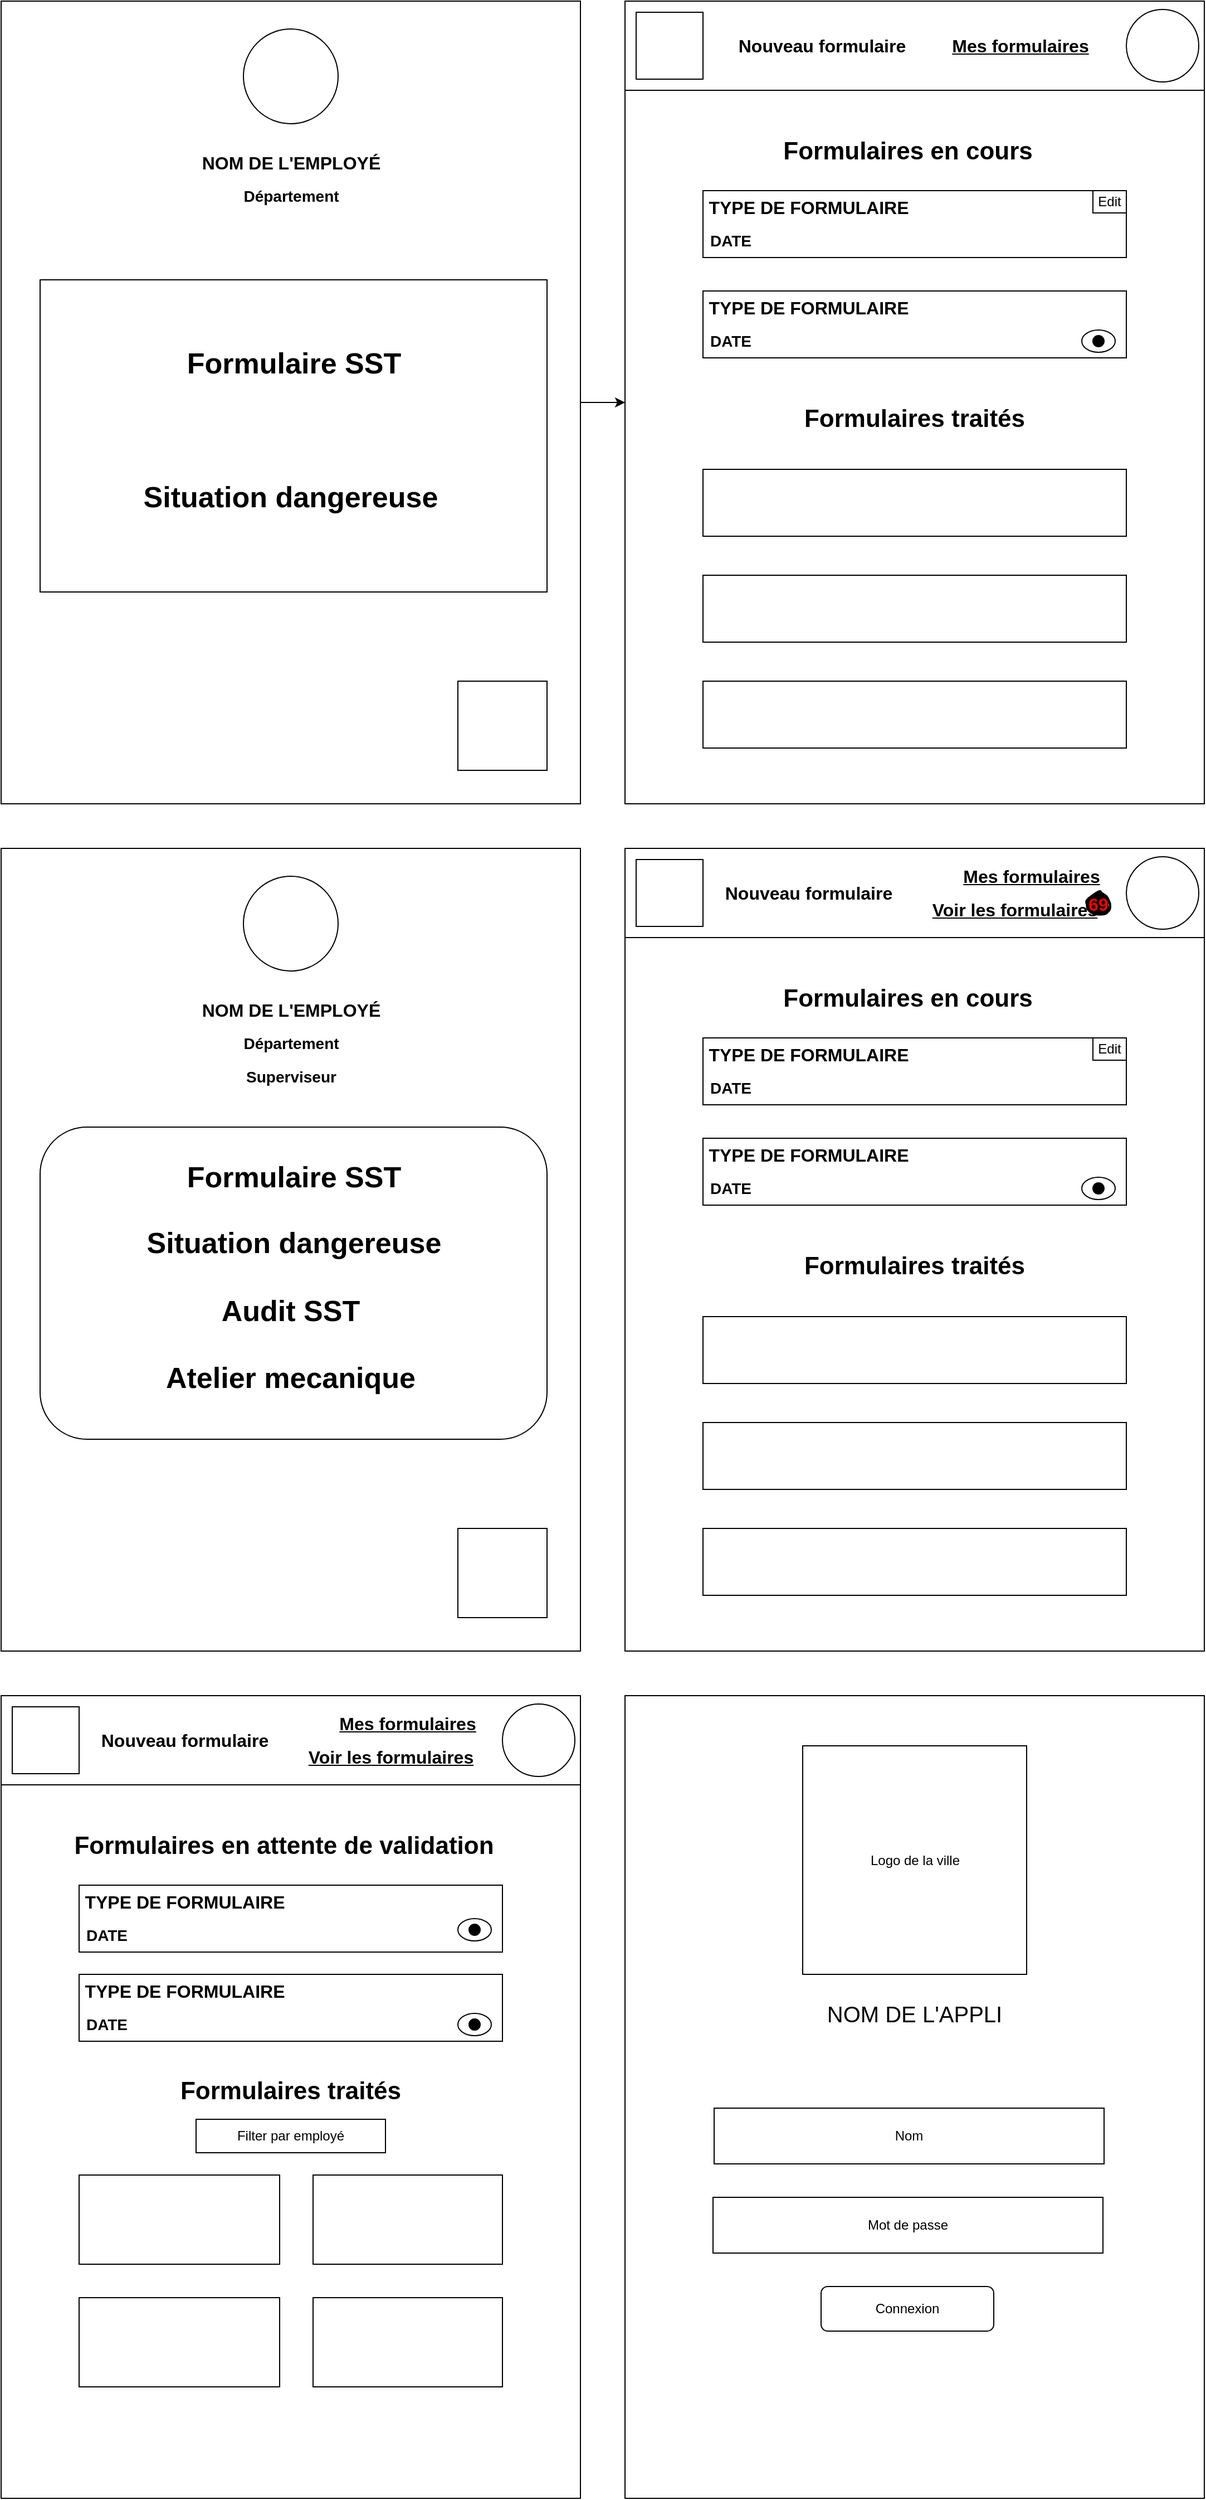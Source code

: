 <mxfile version="21.7.1" type="device">
  <diagram name="Page-1" id="rF3ic9L3tmUvZqyllj0X">
    <mxGraphModel dx="2206" dy="755" grid="1" gridSize="10" guides="1" tooltips="1" connect="1" arrows="1" fold="1" page="1" pageScale="1" pageWidth="827" pageHeight="1169" math="0" shadow="0">
      <root>
        <mxCell id="0" />
        <mxCell id="1" parent="0" />
        <mxCell id="rFzXL_AmPtJuBJT3guuf-39" style="edgeStyle=orthogonalEdgeStyle;rounded=0;orthogonalLoop=1;jettySize=auto;html=1;entryX=0;entryY=0.5;entryDx=0;entryDy=0;fontSize=24;fontStyle=0" edge="1" parent="1" source="rFzXL_AmPtJuBJT3guuf-16" target="rFzXL_AmPtJuBJT3guuf-1">
          <mxGeometry relative="1" as="geometry" />
        </mxCell>
        <mxCell id="rFzXL_AmPtJuBJT3guuf-16" value="" style="rounded=0;whiteSpace=wrap;html=1;" vertex="1" parent="1">
          <mxGeometry x="-400" y="40" width="520" height="720" as="geometry" />
        </mxCell>
        <mxCell id="rFzXL_AmPtJuBJT3guuf-30" value="" style="rounded=0;whiteSpace=wrap;html=1;" vertex="1" parent="1">
          <mxGeometry x="-365" y="290" width="455" height="280" as="geometry" />
        </mxCell>
        <mxCell id="rFzXL_AmPtJuBJT3guuf-1" value="" style="rounded=0;whiteSpace=wrap;html=1;" vertex="1" parent="1">
          <mxGeometry x="160" y="40" width="520" height="720" as="geometry" />
        </mxCell>
        <mxCell id="rFzXL_AmPtJuBJT3guuf-2" value="" style="rounded=0;whiteSpace=wrap;html=1;" vertex="1" parent="1">
          <mxGeometry x="160" y="40" width="520" height="80" as="geometry" />
        </mxCell>
        <mxCell id="rFzXL_AmPtJuBJT3guuf-3" value="" style="ellipse;whiteSpace=wrap;html=1;aspect=fixed;" vertex="1" parent="1">
          <mxGeometry x="610" y="47.5" width="65" height="65" as="geometry" />
        </mxCell>
        <mxCell id="rFzXL_AmPtJuBJT3guuf-4" value="" style="rounded=0;whiteSpace=wrap;html=1;" vertex="1" parent="1">
          <mxGeometry x="170" y="50" width="60" height="60" as="geometry" />
        </mxCell>
        <mxCell id="rFzXL_AmPtJuBJT3guuf-5" value="Mes formulaires" style="text;html=1;strokeColor=none;fillColor=none;align=center;verticalAlign=middle;whiteSpace=wrap;rounded=0;fontSize=16;fontStyle=5" vertex="1" parent="1">
          <mxGeometry x="450" y="65" width="130" height="30" as="geometry" />
        </mxCell>
        <mxCell id="rFzXL_AmPtJuBJT3guuf-6" value="Nouveau formulaire" style="text;html=1;strokeColor=none;fillColor=none;align=center;verticalAlign=middle;whiteSpace=wrap;rounded=0;fontSize=16;fontStyle=1" vertex="1" parent="1">
          <mxGeometry x="260" y="65" width="154" height="30" as="geometry" />
        </mxCell>
        <mxCell id="rFzXL_AmPtJuBJT3guuf-7" value="" style="rounded=0;whiteSpace=wrap;html=1;" vertex="1" parent="1">
          <mxGeometry x="230" y="210" width="380" height="60" as="geometry" />
        </mxCell>
        <mxCell id="rFzXL_AmPtJuBJT3guuf-8" value="" style="rounded=0;whiteSpace=wrap;html=1;" vertex="1" parent="1">
          <mxGeometry x="230" y="300" width="380" height="60" as="geometry" />
        </mxCell>
        <mxCell id="rFzXL_AmPtJuBJT3guuf-9" value="&lt;b style=&quot;font-size: 22px;&quot;&gt;Formulaires en cours&lt;/b&gt;" style="text;html=1;strokeColor=none;fillColor=none;align=center;verticalAlign=middle;whiteSpace=wrap;rounded=0;fontSize=22;" vertex="1" parent="1">
          <mxGeometry x="179" y="150" width="470" height="50" as="geometry" />
        </mxCell>
        <mxCell id="rFzXL_AmPtJuBJT3guuf-10" value="&lt;b style=&quot;font-size: 22px;&quot;&gt;Formulaires traités&lt;/b&gt;" style="text;html=1;strokeColor=none;fillColor=none;align=center;verticalAlign=middle;whiteSpace=wrap;rounded=0;fontSize=22;" vertex="1" parent="1">
          <mxGeometry x="290" y="390" width="260" height="50" as="geometry" />
        </mxCell>
        <mxCell id="rFzXL_AmPtJuBJT3guuf-11" value="" style="rounded=0;whiteSpace=wrap;html=1;" vertex="1" parent="1">
          <mxGeometry x="230" y="460" width="380" height="60" as="geometry" />
        </mxCell>
        <mxCell id="rFzXL_AmPtJuBJT3guuf-12" value="" style="rounded=0;whiteSpace=wrap;html=1;" vertex="1" parent="1">
          <mxGeometry x="230" y="555" width="380" height="60" as="geometry" />
        </mxCell>
        <mxCell id="rFzXL_AmPtJuBJT3guuf-13" value="" style="rounded=0;whiteSpace=wrap;html=1;" vertex="1" parent="1">
          <mxGeometry x="230" y="650" width="380" height="60" as="geometry" />
        </mxCell>
        <mxCell id="rFzXL_AmPtJuBJT3guuf-22" value="" style="rounded=0;whiteSpace=wrap;html=1;" vertex="1" parent="1">
          <mxGeometry x="10" y="650" width="80" height="80" as="geometry" />
        </mxCell>
        <mxCell id="rFzXL_AmPtJuBJT3guuf-23" value="" style="ellipse;whiteSpace=wrap;html=1;aspect=fixed;" vertex="1" parent="1">
          <mxGeometry x="-182.5" y="65" width="85" height="85" as="geometry" />
        </mxCell>
        <mxCell id="rFzXL_AmPtJuBJT3guuf-26" value="Formulaire SST" style="text;html=1;strokeColor=none;fillColor=none;align=center;verticalAlign=middle;whiteSpace=wrap;rounded=0;fontSize=26;fontStyle=1" vertex="1" parent="1">
          <mxGeometry x="-347.5" y="350" width="420" height="30" as="geometry" />
        </mxCell>
        <mxCell id="rFzXL_AmPtJuBJT3guuf-29" value="Situation dangereuse" style="text;html=1;strokeColor=none;fillColor=none;align=center;verticalAlign=middle;whiteSpace=wrap;rounded=0;fontSize=26;fontStyle=1" vertex="1" parent="1">
          <mxGeometry x="-350" y="470" width="420" height="30" as="geometry" />
        </mxCell>
        <mxCell id="rFzXL_AmPtJuBJT3guuf-37" value="NOM DE L&#39;EMPLOYÉ" style="text;html=1;strokeColor=none;fillColor=none;align=center;verticalAlign=middle;whiteSpace=wrap;rounded=0;fontSize=16;fontStyle=1" vertex="1" parent="1">
          <mxGeometry x="-246.25" y="170" width="212.5" height="30" as="geometry" />
        </mxCell>
        <mxCell id="rFzXL_AmPtJuBJT3guuf-38" value="Département" style="text;html=1;strokeColor=none;fillColor=none;align=center;verticalAlign=middle;whiteSpace=wrap;rounded=0;fontSize=14;fontStyle=1" vertex="1" parent="1">
          <mxGeometry x="-246.25" y="200" width="212.5" height="30" as="geometry" />
        </mxCell>
        <mxCell id="rFzXL_AmPtJuBJT3guuf-40" value="" style="rounded=0;whiteSpace=wrap;html=1;" vertex="1" parent="1">
          <mxGeometry x="-400" y="800" width="520" height="720" as="geometry" />
        </mxCell>
        <mxCell id="rFzXL_AmPtJuBJT3guuf-41" value="" style="rounded=1;whiteSpace=wrap;html=1;" vertex="1" parent="1">
          <mxGeometry x="-365" y="1050" width="455" height="280" as="geometry" />
        </mxCell>
        <mxCell id="rFzXL_AmPtJuBJT3guuf-42" value="" style="rounded=0;whiteSpace=wrap;html=1;" vertex="1" parent="1">
          <mxGeometry x="10" y="1410" width="80" height="80" as="geometry" />
        </mxCell>
        <mxCell id="rFzXL_AmPtJuBJT3guuf-43" value="" style="ellipse;whiteSpace=wrap;html=1;aspect=fixed;" vertex="1" parent="1">
          <mxGeometry x="-182.5" y="825" width="85" height="85" as="geometry" />
        </mxCell>
        <mxCell id="rFzXL_AmPtJuBJT3guuf-44" value="Formulaire SST" style="text;html=1;strokeColor=none;fillColor=none;align=center;verticalAlign=middle;whiteSpace=wrap;rounded=0;fontSize=26;fontStyle=1" vertex="1" parent="1">
          <mxGeometry x="-347.5" y="1080" width="420" height="30" as="geometry" />
        </mxCell>
        <mxCell id="rFzXL_AmPtJuBJT3guuf-45" value="Situation dangereuse" style="text;html=1;strokeColor=none;fillColor=none;align=center;verticalAlign=middle;whiteSpace=wrap;rounded=0;fontSize=26;fontStyle=1" vertex="1" parent="1">
          <mxGeometry x="-347.5" y="1139" width="420" height="30" as="geometry" />
        </mxCell>
        <mxCell id="rFzXL_AmPtJuBJT3guuf-46" value="NOM DE L&#39;EMPLOYÉ" style="text;html=1;strokeColor=none;fillColor=none;align=center;verticalAlign=middle;whiteSpace=wrap;rounded=0;fontSize=16;fontStyle=1" vertex="1" parent="1">
          <mxGeometry x="-246.25" y="930" width="212.5" height="30" as="geometry" />
        </mxCell>
        <mxCell id="rFzXL_AmPtJuBJT3guuf-47" value="Département" style="text;html=1;strokeColor=none;fillColor=none;align=center;verticalAlign=middle;whiteSpace=wrap;rounded=0;fontSize=14;fontStyle=1" vertex="1" parent="1">
          <mxGeometry x="-246.25" y="960" width="212.5" height="30" as="geometry" />
        </mxCell>
        <mxCell id="rFzXL_AmPtJuBJT3guuf-48" value="Audit SST" style="text;html=1;strokeColor=none;fillColor=none;align=center;verticalAlign=middle;whiteSpace=wrap;rounded=0;fontSize=26;fontStyle=1" vertex="1" parent="1">
          <mxGeometry x="-350" y="1200" width="420" height="30" as="geometry" />
        </mxCell>
        <mxCell id="rFzXL_AmPtJuBJT3guuf-49" value="Atelier mecanique" style="text;html=1;strokeColor=none;fillColor=none;align=center;verticalAlign=middle;whiteSpace=wrap;rounded=0;fontSize=26;fontStyle=1" vertex="1" parent="1">
          <mxGeometry x="-350" y="1260" width="420" height="30" as="geometry" />
        </mxCell>
        <mxCell id="rFzXL_AmPtJuBJT3guuf-50" value="Superviseur" style="text;html=1;strokeColor=none;fillColor=none;align=center;verticalAlign=middle;whiteSpace=wrap;rounded=0;fontSize=14;fontStyle=1" vertex="1" parent="1">
          <mxGeometry x="-246.25" y="990" width="212.5" height="30" as="geometry" />
        </mxCell>
        <mxCell id="rFzXL_AmPtJuBJT3guuf-51" value="Edit" style="rounded=0;whiteSpace=wrap;html=1;" vertex="1" parent="1">
          <mxGeometry x="580" y="210" width="30" height="20" as="geometry" />
        </mxCell>
        <mxCell id="rFzXL_AmPtJuBJT3guuf-52" value="&lt;div style=&quot;text-align: justify; font-size: 16px;&quot;&gt;&lt;b style=&quot;background-color: initial; font-size: 16px;&quot;&gt;TYPE DE FORMULAIRE&lt;/b&gt;&lt;/div&gt;&lt;div style=&quot;text-align: justify; font-size: 16px;&quot;&gt;&lt;/div&gt;" style="text;html=1;strokeColor=none;fillColor=none;align=center;verticalAlign=middle;whiteSpace=wrap;rounded=0;fontSize=16;" vertex="1" parent="1">
          <mxGeometry x="230" y="210" width="190" height="30" as="geometry" />
        </mxCell>
        <mxCell id="rFzXL_AmPtJuBJT3guuf-53" value="&lt;div style=&quot;text-align: justify; font-size: 14px;&quot;&gt;&lt;b style=&quot;background-color: initial; font-size: 14px;&quot;&gt;DATE&lt;/b&gt;&lt;/div&gt;&lt;div style=&quot;text-align: justify; font-size: 14px;&quot;&gt;&lt;/div&gt;" style="text;html=1;strokeColor=none;fillColor=none;align=center;verticalAlign=middle;whiteSpace=wrap;rounded=0;fontSize=14;" vertex="1" parent="1">
          <mxGeometry x="230" y="240" width="50" height="30" as="geometry" />
        </mxCell>
        <mxCell id="rFzXL_AmPtJuBJT3guuf-54" value="&lt;div style=&quot;text-align: justify; font-size: 16px;&quot;&gt;&lt;b style=&quot;background-color: initial; font-size: 16px;&quot;&gt;TYPE DE FORMULAIRE&lt;/b&gt;&lt;/div&gt;&lt;div style=&quot;text-align: justify; font-size: 16px;&quot;&gt;&lt;/div&gt;" style="text;html=1;strokeColor=none;fillColor=none;align=center;verticalAlign=middle;whiteSpace=wrap;rounded=0;fontSize=16;" vertex="1" parent="1">
          <mxGeometry x="230" y="300" width="190" height="30" as="geometry" />
        </mxCell>
        <mxCell id="rFzXL_AmPtJuBJT3guuf-55" value="&lt;div style=&quot;text-align: justify; font-size: 14px;&quot;&gt;&lt;b style=&quot;background-color: initial; font-size: 14px;&quot;&gt;DATE&lt;/b&gt;&lt;/div&gt;&lt;div style=&quot;text-align: justify; font-size: 14px;&quot;&gt;&lt;/div&gt;" style="text;html=1;strokeColor=none;fillColor=none;align=center;verticalAlign=middle;whiteSpace=wrap;rounded=0;fontSize=14;" vertex="1" parent="1">
          <mxGeometry x="230" y="330" width="50" height="30" as="geometry" />
        </mxCell>
        <mxCell id="rFzXL_AmPtJuBJT3guuf-56" value="" style="ellipse;whiteSpace=wrap;html=1;" vertex="1" parent="1">
          <mxGeometry x="570" y="335" width="30" height="20" as="geometry" />
        </mxCell>
        <mxCell id="rFzXL_AmPtJuBJT3guuf-57" value="" style="ellipse;whiteSpace=wrap;html=1;aspect=fixed;fillColor=#000000;" vertex="1" parent="1">
          <mxGeometry x="580" y="340" width="10" height="10" as="geometry" />
        </mxCell>
        <mxCell id="rFzXL_AmPtJuBJT3guuf-60" value="" style="rounded=0;whiteSpace=wrap;html=1;" vertex="1" parent="1">
          <mxGeometry x="160" y="800" width="520" height="720" as="geometry" />
        </mxCell>
        <mxCell id="rFzXL_AmPtJuBJT3guuf-61" value="" style="rounded=0;whiteSpace=wrap;html=1;" vertex="1" parent="1">
          <mxGeometry x="160" y="800" width="520" height="80" as="geometry" />
        </mxCell>
        <mxCell id="rFzXL_AmPtJuBJT3guuf-62" value="" style="ellipse;whiteSpace=wrap;html=1;aspect=fixed;" vertex="1" parent="1">
          <mxGeometry x="610" y="807.5" width="65" height="65" as="geometry" />
        </mxCell>
        <mxCell id="rFzXL_AmPtJuBJT3guuf-63" value="" style="rounded=0;whiteSpace=wrap;html=1;" vertex="1" parent="1">
          <mxGeometry x="170" y="810" width="60" height="60" as="geometry" />
        </mxCell>
        <mxCell id="rFzXL_AmPtJuBJT3guuf-64" value="Mes formulaires" style="text;html=1;strokeColor=none;fillColor=none;align=center;verticalAlign=middle;whiteSpace=wrap;rounded=0;fontSize=16;fontStyle=5" vertex="1" parent="1">
          <mxGeometry x="460" y="810" width="130" height="30" as="geometry" />
        </mxCell>
        <mxCell id="rFzXL_AmPtJuBJT3guuf-65" value="Nouveau formulaire" style="text;html=1;strokeColor=none;fillColor=none;align=center;verticalAlign=middle;whiteSpace=wrap;rounded=0;fontSize=16;fontStyle=1" vertex="1" parent="1">
          <mxGeometry x="248" y="825" width="154" height="30" as="geometry" />
        </mxCell>
        <mxCell id="rFzXL_AmPtJuBJT3guuf-66" value="" style="rounded=0;whiteSpace=wrap;html=1;" vertex="1" parent="1">
          <mxGeometry x="230" y="970" width="380" height="60" as="geometry" />
        </mxCell>
        <mxCell id="rFzXL_AmPtJuBJT3guuf-67" value="" style="rounded=0;whiteSpace=wrap;html=1;" vertex="1" parent="1">
          <mxGeometry x="230" y="1060" width="380" height="60" as="geometry" />
        </mxCell>
        <mxCell id="rFzXL_AmPtJuBJT3guuf-68" value="&lt;b style=&quot;font-size: 22px;&quot;&gt;Formulaires en cours&lt;/b&gt;" style="text;html=1;strokeColor=none;fillColor=none;align=center;verticalAlign=middle;whiteSpace=wrap;rounded=0;fontSize=22;" vertex="1" parent="1">
          <mxGeometry x="179" y="910" width="470" height="50" as="geometry" />
        </mxCell>
        <mxCell id="rFzXL_AmPtJuBJT3guuf-69" value="&lt;b style=&quot;font-size: 22px;&quot;&gt;Formulaires traités&lt;/b&gt;" style="text;html=1;strokeColor=none;fillColor=none;align=center;verticalAlign=middle;whiteSpace=wrap;rounded=0;fontSize=22;" vertex="1" parent="1">
          <mxGeometry x="290" y="1150" width="260" height="50" as="geometry" />
        </mxCell>
        <mxCell id="rFzXL_AmPtJuBJT3guuf-70" value="" style="rounded=0;whiteSpace=wrap;html=1;" vertex="1" parent="1">
          <mxGeometry x="230" y="1220" width="380" height="60" as="geometry" />
        </mxCell>
        <mxCell id="rFzXL_AmPtJuBJT3guuf-71" value="" style="rounded=0;whiteSpace=wrap;html=1;" vertex="1" parent="1">
          <mxGeometry x="230" y="1315" width="380" height="60" as="geometry" />
        </mxCell>
        <mxCell id="rFzXL_AmPtJuBJT3guuf-72" value="" style="rounded=0;whiteSpace=wrap;html=1;" vertex="1" parent="1">
          <mxGeometry x="230" y="1410" width="380" height="60" as="geometry" />
        </mxCell>
        <mxCell id="rFzXL_AmPtJuBJT3guuf-73" value="Edit" style="rounded=0;whiteSpace=wrap;html=1;" vertex="1" parent="1">
          <mxGeometry x="580" y="970" width="30" height="20" as="geometry" />
        </mxCell>
        <mxCell id="rFzXL_AmPtJuBJT3guuf-74" value="&lt;div style=&quot;text-align: justify; font-size: 16px;&quot;&gt;&lt;b style=&quot;background-color: initial; font-size: 16px;&quot;&gt;TYPE DE FORMULAIRE&lt;/b&gt;&lt;/div&gt;&lt;div style=&quot;text-align: justify; font-size: 16px;&quot;&gt;&lt;/div&gt;" style="text;html=1;strokeColor=none;fillColor=none;align=center;verticalAlign=middle;whiteSpace=wrap;rounded=0;fontSize=16;" vertex="1" parent="1">
          <mxGeometry x="230" y="970" width="190" height="30" as="geometry" />
        </mxCell>
        <mxCell id="rFzXL_AmPtJuBJT3guuf-75" value="&lt;div style=&quot;text-align: justify; font-size: 14px;&quot;&gt;&lt;b style=&quot;background-color: initial; font-size: 14px;&quot;&gt;DATE&lt;/b&gt;&lt;/div&gt;&lt;div style=&quot;text-align: justify; font-size: 14px;&quot;&gt;&lt;/div&gt;" style="text;html=1;strokeColor=none;fillColor=none;align=center;verticalAlign=middle;whiteSpace=wrap;rounded=0;fontSize=14;" vertex="1" parent="1">
          <mxGeometry x="230" y="1000" width="50" height="30" as="geometry" />
        </mxCell>
        <mxCell id="rFzXL_AmPtJuBJT3guuf-76" value="&lt;div style=&quot;text-align: justify; font-size: 16px;&quot;&gt;&lt;b style=&quot;background-color: initial; font-size: 16px;&quot;&gt;TYPE DE FORMULAIRE&lt;/b&gt;&lt;/div&gt;&lt;div style=&quot;text-align: justify; font-size: 16px;&quot;&gt;&lt;/div&gt;" style="text;html=1;strokeColor=none;fillColor=none;align=center;verticalAlign=middle;whiteSpace=wrap;rounded=0;fontSize=16;" vertex="1" parent="1">
          <mxGeometry x="230" y="1060" width="190" height="30" as="geometry" />
        </mxCell>
        <mxCell id="rFzXL_AmPtJuBJT3guuf-77" value="&lt;div style=&quot;text-align: justify; font-size: 14px;&quot;&gt;&lt;b style=&quot;background-color: initial; font-size: 14px;&quot;&gt;DATE&lt;/b&gt;&lt;/div&gt;&lt;div style=&quot;text-align: justify; font-size: 14px;&quot;&gt;&lt;/div&gt;" style="text;html=1;strokeColor=none;fillColor=none;align=center;verticalAlign=middle;whiteSpace=wrap;rounded=0;fontSize=14;" vertex="1" parent="1">
          <mxGeometry x="230" y="1090" width="50" height="30" as="geometry" />
        </mxCell>
        <mxCell id="rFzXL_AmPtJuBJT3guuf-78" value="" style="ellipse;whiteSpace=wrap;html=1;" vertex="1" parent="1">
          <mxGeometry x="570" y="1095" width="30" height="20" as="geometry" />
        </mxCell>
        <mxCell id="rFzXL_AmPtJuBJT3guuf-79" value="" style="ellipse;whiteSpace=wrap;html=1;aspect=fixed;fillColor=#000000;" vertex="1" parent="1">
          <mxGeometry x="580" y="1100" width="10" height="10" as="geometry" />
        </mxCell>
        <mxCell id="rFzXL_AmPtJuBJT3guuf-80" value="Voir les formulaires" style="text;html=1;strokeColor=none;fillColor=none;align=center;verticalAlign=middle;whiteSpace=wrap;rounded=0;fontSize=16;fontStyle=5" vertex="1" parent="1">
          <mxGeometry x="430" y="840" width="160" height="30" as="geometry" />
        </mxCell>
        <mxCell id="rFzXL_AmPtJuBJT3guuf-81" value="" style="ellipse;whiteSpace=wrap;html=1;strokeWidth=2;fillWeight=2;hachureGap=8;fillColor=#000000;fillStyle=solid;sketch=1;" vertex="1" parent="1">
          <mxGeometry x="575" y="840" width="20" height="20" as="geometry" />
        </mxCell>
        <mxCell id="rFzXL_AmPtJuBJT3guuf-82" value="69" style="text;html=1;strokeColor=none;fillColor=none;align=center;verticalAlign=middle;whiteSpace=wrap;rounded=0;fontColor=#FF0000;fontStyle=1;fontSize=16;" vertex="1" parent="1">
          <mxGeometry x="555" y="835" width="60" height="30" as="geometry" />
        </mxCell>
        <mxCell id="rFzXL_AmPtJuBJT3guuf-105" value="" style="rounded=0;whiteSpace=wrap;html=1;" vertex="1" parent="1">
          <mxGeometry x="-400" y="1560" width="520" height="720" as="geometry" />
        </mxCell>
        <mxCell id="rFzXL_AmPtJuBJT3guuf-106" value="" style="rounded=0;whiteSpace=wrap;html=1;" vertex="1" parent="1">
          <mxGeometry x="-400" y="1560" width="520" height="80" as="geometry" />
        </mxCell>
        <mxCell id="rFzXL_AmPtJuBJT3guuf-107" value="" style="ellipse;whiteSpace=wrap;html=1;aspect=fixed;" vertex="1" parent="1">
          <mxGeometry x="50" y="1567.5" width="65" height="65" as="geometry" />
        </mxCell>
        <mxCell id="rFzXL_AmPtJuBJT3guuf-108" value="" style="rounded=0;whiteSpace=wrap;html=1;" vertex="1" parent="1">
          <mxGeometry x="-390" y="1570" width="60" height="60" as="geometry" />
        </mxCell>
        <mxCell id="rFzXL_AmPtJuBJT3guuf-109" value="Mes formulaires" style="text;html=1;strokeColor=none;fillColor=none;align=center;verticalAlign=middle;whiteSpace=wrap;rounded=0;fontSize=16;fontStyle=5" vertex="1" parent="1">
          <mxGeometry x="-100" y="1570" width="130" height="30" as="geometry" />
        </mxCell>
        <mxCell id="rFzXL_AmPtJuBJT3guuf-110" value="Nouveau formulaire" style="text;html=1;strokeColor=none;fillColor=none;align=center;verticalAlign=middle;whiteSpace=wrap;rounded=0;fontSize=16;fontStyle=1" vertex="1" parent="1">
          <mxGeometry x="-312" y="1585" width="154" height="30" as="geometry" />
        </mxCell>
        <mxCell id="rFzXL_AmPtJuBJT3guuf-111" value="" style="rounded=0;whiteSpace=wrap;html=1;" vertex="1" parent="1">
          <mxGeometry x="-330" y="1730" width="380" height="60" as="geometry" />
        </mxCell>
        <mxCell id="rFzXL_AmPtJuBJT3guuf-113" value="&lt;b style=&quot;font-size: 22px;&quot;&gt;Formulaires en attente de validation&lt;/b&gt;" style="text;html=1;strokeColor=none;fillColor=none;align=center;verticalAlign=middle;whiteSpace=wrap;rounded=0;fontSize=22;" vertex="1" parent="1">
          <mxGeometry x="-381" y="1670" width="470" height="50" as="geometry" />
        </mxCell>
        <mxCell id="rFzXL_AmPtJuBJT3guuf-114" value="&lt;b style=&quot;font-size: 22px;&quot;&gt;Formulaires traités&lt;/b&gt;" style="text;html=1;strokeColor=none;fillColor=none;align=center;verticalAlign=middle;whiteSpace=wrap;rounded=0;fontSize=22;" vertex="1" parent="1">
          <mxGeometry x="-270" y="1890" width="260" height="50" as="geometry" />
        </mxCell>
        <mxCell id="rFzXL_AmPtJuBJT3guuf-115" value="" style="rounded=0;whiteSpace=wrap;html=1;" vertex="1" parent="1">
          <mxGeometry x="-330" y="1990" width="180" height="80" as="geometry" />
        </mxCell>
        <mxCell id="rFzXL_AmPtJuBJT3guuf-116" value="" style="rounded=0;whiteSpace=wrap;html=1;" vertex="1" parent="1">
          <mxGeometry x="-120" y="2100" width="170" height="80" as="geometry" />
        </mxCell>
        <mxCell id="rFzXL_AmPtJuBJT3guuf-117" value="" style="rounded=0;whiteSpace=wrap;html=1;" vertex="1" parent="1">
          <mxGeometry x="-330" y="2100" width="180" height="80" as="geometry" />
        </mxCell>
        <mxCell id="rFzXL_AmPtJuBJT3guuf-119" value="&lt;div style=&quot;text-align: justify; font-size: 16px;&quot;&gt;&lt;b style=&quot;background-color: initial; font-size: 16px;&quot;&gt;TYPE DE FORMULAIRE&lt;/b&gt;&lt;/div&gt;&lt;div style=&quot;text-align: justify; font-size: 16px;&quot;&gt;&lt;/div&gt;" style="text;html=1;strokeColor=none;fillColor=none;align=center;verticalAlign=middle;whiteSpace=wrap;rounded=0;fontSize=16;" vertex="1" parent="1">
          <mxGeometry x="-330" y="1730" width="190" height="30" as="geometry" />
        </mxCell>
        <mxCell id="rFzXL_AmPtJuBJT3guuf-120" value="&lt;div style=&quot;text-align: justify; font-size: 14px;&quot;&gt;&lt;b style=&quot;background-color: initial; font-size: 14px;&quot;&gt;DATE&lt;/b&gt;&lt;/div&gt;&lt;div style=&quot;text-align: justify; font-size: 14px;&quot;&gt;&lt;/div&gt;" style="text;html=1;strokeColor=none;fillColor=none;align=center;verticalAlign=middle;whiteSpace=wrap;rounded=0;fontSize=14;" vertex="1" parent="1">
          <mxGeometry x="-330" y="1760" width="50" height="30" as="geometry" />
        </mxCell>
        <mxCell id="rFzXL_AmPtJuBJT3guuf-125" value="Voir les formulaires" style="text;html=1;strokeColor=none;fillColor=none;align=center;verticalAlign=middle;whiteSpace=wrap;rounded=0;fontSize=16;fontStyle=5" vertex="1" parent="1">
          <mxGeometry x="-130" y="1600" width="160" height="30" as="geometry" />
        </mxCell>
        <mxCell id="rFzXL_AmPtJuBJT3guuf-129" value="" style="rounded=0;whiteSpace=wrap;html=1;" vertex="1" parent="1">
          <mxGeometry x="-330" y="1810" width="380" height="60" as="geometry" />
        </mxCell>
        <mxCell id="rFzXL_AmPtJuBJT3guuf-131" value="&lt;div style=&quot;text-align: justify; font-size: 16px;&quot;&gt;&lt;b style=&quot;background-color: initial; font-size: 16px;&quot;&gt;TYPE DE FORMULAIRE&lt;/b&gt;&lt;/div&gt;&lt;div style=&quot;text-align: justify; font-size: 16px;&quot;&gt;&lt;/div&gt;" style="text;html=1;strokeColor=none;fillColor=none;align=center;verticalAlign=middle;whiteSpace=wrap;rounded=0;fontSize=16;" vertex="1" parent="1">
          <mxGeometry x="-330" y="1810" width="190" height="30" as="geometry" />
        </mxCell>
        <mxCell id="rFzXL_AmPtJuBJT3guuf-132" value="&lt;div style=&quot;text-align: justify; font-size: 14px;&quot;&gt;&lt;b style=&quot;background-color: initial; font-size: 14px;&quot;&gt;DATE&lt;/b&gt;&lt;/div&gt;&lt;div style=&quot;text-align: justify; font-size: 14px;&quot;&gt;&lt;/div&gt;" style="text;html=1;strokeColor=none;fillColor=none;align=center;verticalAlign=middle;whiteSpace=wrap;rounded=0;fontSize=14;" vertex="1" parent="1">
          <mxGeometry x="-330" y="1840" width="50" height="30" as="geometry" />
        </mxCell>
        <mxCell id="rFzXL_AmPtJuBJT3guuf-134" value="" style="rounded=0;whiteSpace=wrap;html=1;" vertex="1" parent="1">
          <mxGeometry x="-120" y="1990" width="170" height="80" as="geometry" />
        </mxCell>
        <mxCell id="rFzXL_AmPtJuBJT3guuf-135" value="Filter par employé" style="rounded=0;whiteSpace=wrap;html=1;" vertex="1" parent="1">
          <mxGeometry x="-225" y="1940" width="170" height="30" as="geometry" />
        </mxCell>
        <mxCell id="rFzXL_AmPtJuBJT3guuf-136" value="" style="ellipse;whiteSpace=wrap;html=1;" vertex="1" parent="1">
          <mxGeometry x="10" y="1760" width="30" height="20" as="geometry" />
        </mxCell>
        <mxCell id="rFzXL_AmPtJuBJT3guuf-137" value="" style="ellipse;whiteSpace=wrap;html=1;aspect=fixed;fillColor=#000000;" vertex="1" parent="1">
          <mxGeometry x="20" y="1765" width="10" height="10" as="geometry" />
        </mxCell>
        <mxCell id="rFzXL_AmPtJuBJT3guuf-138" value="" style="ellipse;whiteSpace=wrap;html=1;" vertex="1" parent="1">
          <mxGeometry x="10" y="1845" width="30" height="20" as="geometry" />
        </mxCell>
        <mxCell id="rFzXL_AmPtJuBJT3guuf-139" value="" style="ellipse;whiteSpace=wrap;html=1;aspect=fixed;fillColor=#000000;" vertex="1" parent="1">
          <mxGeometry x="20" y="1850" width="10" height="10" as="geometry" />
        </mxCell>
        <mxCell id="rFzXL_AmPtJuBJT3guuf-140" value="" style="rounded=0;whiteSpace=wrap;html=1;" vertex="1" parent="1">
          <mxGeometry x="160" y="1560" width="520" height="720" as="geometry" />
        </mxCell>
        <mxCell id="rFzXL_AmPtJuBJT3guuf-141" value="Logo de la ville" style="rounded=0;whiteSpace=wrap;html=1;" vertex="1" parent="1">
          <mxGeometry x="319.5" y="1605" width="201" height="205" as="geometry" />
        </mxCell>
        <mxCell id="rFzXL_AmPtJuBJT3guuf-142" value="&lt;span style=&quot;font-size: 20px;&quot;&gt;NOM DE L&#39;APPLI&lt;/span&gt;" style="text;html=1;strokeColor=none;fillColor=none;align=center;verticalAlign=middle;whiteSpace=wrap;rounded=0;" vertex="1" parent="1">
          <mxGeometry x="254" y="1820" width="332" height="50" as="geometry" />
        </mxCell>
        <mxCell id="rFzXL_AmPtJuBJT3guuf-143" value="Nom" style="rounded=0;whiteSpace=wrap;html=1;" vertex="1" parent="1">
          <mxGeometry x="240" y="1930" width="350" height="50" as="geometry" />
        </mxCell>
        <mxCell id="rFzXL_AmPtJuBJT3guuf-146" value="Mot de passe" style="rounded=0;whiteSpace=wrap;html=1;" vertex="1" parent="1">
          <mxGeometry x="239" y="2010" width="350" height="50" as="geometry" />
        </mxCell>
        <mxCell id="rFzXL_AmPtJuBJT3guuf-147" value="Connexion" style="rounded=1;whiteSpace=wrap;html=1;glass=0;" vertex="1" parent="1">
          <mxGeometry x="336" y="2090" width="155" height="40" as="geometry" />
        </mxCell>
      </root>
    </mxGraphModel>
  </diagram>
</mxfile>
